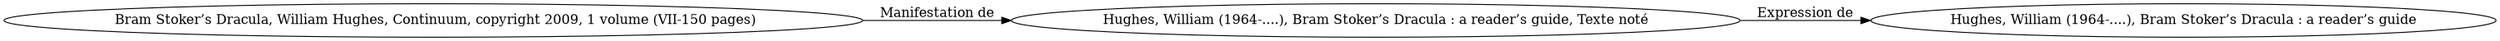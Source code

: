 // Notice UMLRM0111
digraph UMLRM0111 {
	rankdir=LR
	size="20,20"
	UMLRM0111 [label="Hughes, William (1964-....), Bram Stoker’s Dracula : a reader’s guide"]
	UMLRM0112 [label="Hughes, William (1964-....), Bram Stoker’s Dracula : a reader’s guide, Texte noté"]
	UMLRM0112 -> UMLRM0111 [label="Expression de"]
	UMLRM0113 [label=" Bram Stoker’s Dracula, William Hughes, Continuum, copyright 2009, 1 volume (VII-150 pages)"]
	UMLRM0113 -> UMLRM0112 [label="Manifestation de"]
}
